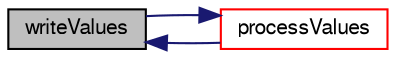 digraph "writeValues"
{
  bgcolor="transparent";
  edge [fontname="FreeSans",fontsize="10",labelfontname="FreeSans",labelfontsize="10"];
  node [fontname="FreeSans",fontsize="10",shape=record];
  rankdir="LR";
  Node1367 [label="writeValues",height=0.2,width=0.4,color="black", fillcolor="grey75", style="filled", fontcolor="black"];
  Node1367 -> Node1368 [dir="back",color="midnightblue",fontsize="10",style="solid",fontname="FreeSans"];
  Node1368 [label="processValues",height=0.2,width=0.4,color="red",URL="$a28726.html#ad36e3e5a110436c5fc8211ae6e209b75",tooltip="Apply the &#39;operation&#39; to the values. Wrapper around. "];
  Node1368 -> Node1367 [dir="back",color="midnightblue",fontsize="10",style="solid",fontname="FreeSans"];
}
